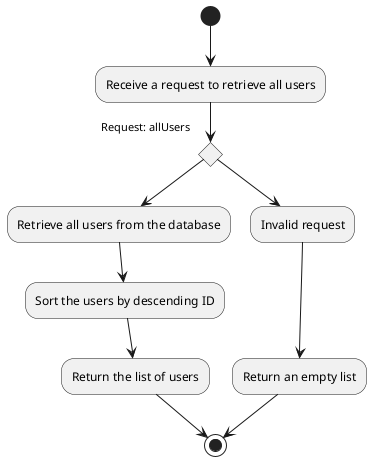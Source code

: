@startuml

(*) --> "Receive a request to retrieve all users"

if "Request: allUsers" then
    --> "Retrieve all users from the database"
    --> "Sort the users by descending ID"
    --> "Return the list of users"
    --> (*)
else
    --> "Invalid request"
    --> "Return an empty list"
    --> (*)
endif

@enduml
